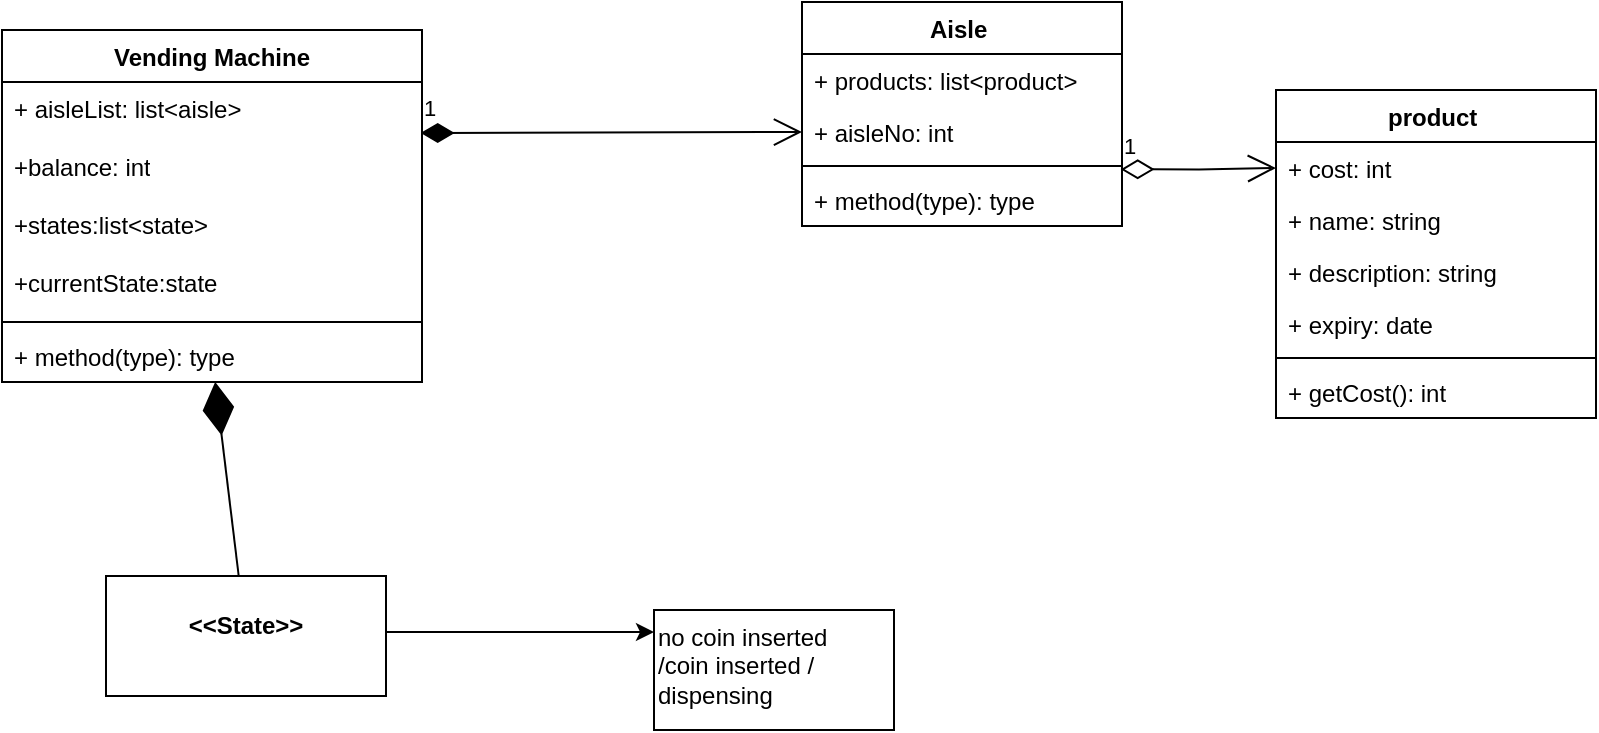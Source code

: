 <mxfile version="24.3.1" type="github" pages="2">
  <diagram name="vendingMachine" id="8xDNpWsU-cSX1kGfSmg8">
    <mxGraphModel dx="1594" dy="556" grid="0" gridSize="10" guides="1" tooltips="1" connect="1" arrows="1" fold="1" page="0" pageScale="1" pageWidth="827" pageHeight="1169" math="0" shadow="0">
      <root>
        <mxCell id="0" />
        <mxCell id="1" parent="0" />
        <mxCell id="a1ps1tEa9rysesalj8w9-2" value="Vending Machine" style="swimlane;fontStyle=1;align=center;verticalAlign=top;childLayout=stackLayout;horizontal=1;startSize=26;horizontalStack=0;resizeParent=1;resizeParentMax=0;resizeLast=0;collapsible=1;marginBottom=0;whiteSpace=wrap;html=1;" parent="1" vertex="1">
          <mxGeometry x="-31" y="180" width="210" height="176" as="geometry" />
        </mxCell>
        <mxCell id="a1ps1tEa9rysesalj8w9-3" value="+ aisleList: list&amp;lt;aisle&amp;gt;" style="text;strokeColor=none;fillColor=none;align=left;verticalAlign=top;spacingLeft=4;spacingRight=4;overflow=hidden;rotatable=0;points=[[0,0.5],[1,0.5]];portConstraint=eastwest;whiteSpace=wrap;html=1;" parent="a1ps1tEa9rysesalj8w9-2" vertex="1">
          <mxGeometry y="26" width="210" height="29" as="geometry" />
        </mxCell>
        <mxCell id="a1ps1tEa9rysesalj8w9-18" value="+balance: int" style="text;strokeColor=none;fillColor=none;align=left;verticalAlign=top;spacingLeft=4;spacingRight=4;overflow=hidden;rotatable=0;points=[[0,0.5],[1,0.5]];portConstraint=eastwest;whiteSpace=wrap;html=1;" parent="a1ps1tEa9rysesalj8w9-2" vertex="1">
          <mxGeometry y="55" width="210" height="29" as="geometry" />
        </mxCell>
        <mxCell id="a1ps1tEa9rysesalj8w9-29" value="+states:list&amp;lt;state&amp;gt;&amp;nbsp;" style="text;strokeColor=none;fillColor=none;align=left;verticalAlign=top;spacingLeft=4;spacingRight=4;overflow=hidden;rotatable=0;points=[[0,0.5],[1,0.5]];portConstraint=eastwest;whiteSpace=wrap;html=1;" parent="a1ps1tEa9rysesalj8w9-2" vertex="1">
          <mxGeometry y="84" width="210" height="29" as="geometry" />
        </mxCell>
        <mxCell id="a1ps1tEa9rysesalj8w9-30" value="+currentState:state" style="text;strokeColor=none;fillColor=none;align=left;verticalAlign=top;spacingLeft=4;spacingRight=4;overflow=hidden;rotatable=0;points=[[0,0.5],[1,0.5]];portConstraint=eastwest;whiteSpace=wrap;html=1;" parent="a1ps1tEa9rysesalj8w9-2" vertex="1">
          <mxGeometry y="113" width="210" height="29" as="geometry" />
        </mxCell>
        <mxCell id="a1ps1tEa9rysesalj8w9-4" value="" style="line;strokeWidth=1;fillColor=none;align=left;verticalAlign=middle;spacingTop=-1;spacingLeft=3;spacingRight=3;rotatable=0;labelPosition=right;points=[];portConstraint=eastwest;strokeColor=inherit;" parent="a1ps1tEa9rysesalj8w9-2" vertex="1">
          <mxGeometry y="142" width="210" height="8" as="geometry" />
        </mxCell>
        <mxCell id="a1ps1tEa9rysesalj8w9-5" value="+ method(type): type" style="text;strokeColor=none;fillColor=none;align=left;verticalAlign=top;spacingLeft=4;spacingRight=4;overflow=hidden;rotatable=0;points=[[0,0.5],[1,0.5]];portConstraint=eastwest;whiteSpace=wrap;html=1;" parent="a1ps1tEa9rysesalj8w9-2" vertex="1">
          <mxGeometry y="150" width="210" height="26" as="geometry" />
        </mxCell>
        <mxCell id="a1ps1tEa9rysesalj8w9-9" value="Aisle&amp;nbsp;" style="swimlane;fontStyle=1;align=center;verticalAlign=top;childLayout=stackLayout;horizontal=1;startSize=26;horizontalStack=0;resizeParent=1;resizeParentMax=0;resizeLast=0;collapsible=1;marginBottom=0;whiteSpace=wrap;html=1;" parent="1" vertex="1">
          <mxGeometry x="369" y="166" width="160" height="112" as="geometry" />
        </mxCell>
        <mxCell id="a1ps1tEa9rysesalj8w9-25" value="+ products: list&amp;lt;product&amp;gt;" style="text;strokeColor=none;fillColor=none;align=left;verticalAlign=top;spacingLeft=4;spacingRight=4;overflow=hidden;rotatable=0;points=[[0,0.5],[1,0.5]];portConstraint=eastwest;whiteSpace=wrap;html=1;" parent="a1ps1tEa9rysesalj8w9-9" vertex="1">
          <mxGeometry y="26" width="160" height="26" as="geometry" />
        </mxCell>
        <mxCell id="a1ps1tEa9rysesalj8w9-10" value="+ aisleNo: int" style="text;strokeColor=none;fillColor=none;align=left;verticalAlign=top;spacingLeft=4;spacingRight=4;overflow=hidden;rotatable=0;points=[[0,0.5],[1,0.5]];portConstraint=eastwest;whiteSpace=wrap;html=1;" parent="a1ps1tEa9rysesalj8w9-9" vertex="1">
          <mxGeometry y="52" width="160" height="26" as="geometry" />
        </mxCell>
        <mxCell id="a1ps1tEa9rysesalj8w9-11" value="" style="line;strokeWidth=1;fillColor=none;align=left;verticalAlign=middle;spacingTop=-1;spacingLeft=3;spacingRight=3;rotatable=0;labelPosition=right;points=[];portConstraint=eastwest;strokeColor=inherit;" parent="a1ps1tEa9rysesalj8w9-9" vertex="1">
          <mxGeometry y="78" width="160" height="8" as="geometry" />
        </mxCell>
        <mxCell id="a1ps1tEa9rysesalj8w9-12" value="+ method(type): type" style="text;strokeColor=none;fillColor=none;align=left;verticalAlign=top;spacingLeft=4;spacingRight=4;overflow=hidden;rotatable=0;points=[[0,0.5],[1,0.5]];portConstraint=eastwest;whiteSpace=wrap;html=1;" parent="a1ps1tEa9rysesalj8w9-9" vertex="1">
          <mxGeometry y="86" width="160" height="26" as="geometry" />
        </mxCell>
        <mxCell id="a1ps1tEa9rysesalj8w9-13" value="product&amp;nbsp;" style="swimlane;fontStyle=1;align=center;verticalAlign=top;childLayout=stackLayout;horizontal=1;startSize=26;horizontalStack=0;resizeParent=1;resizeParentMax=0;resizeLast=0;collapsible=1;marginBottom=0;whiteSpace=wrap;html=1;" parent="1" vertex="1">
          <mxGeometry x="606" y="210" width="160" height="164" as="geometry" />
        </mxCell>
        <mxCell id="a1ps1tEa9rysesalj8w9-14" value="+ cost: int" style="text;strokeColor=none;fillColor=none;align=left;verticalAlign=top;spacingLeft=4;spacingRight=4;overflow=hidden;rotatable=0;points=[[0,0.5],[1,0.5]];portConstraint=eastwest;whiteSpace=wrap;html=1;" parent="a1ps1tEa9rysesalj8w9-13" vertex="1">
          <mxGeometry y="26" width="160" height="26" as="geometry" />
        </mxCell>
        <mxCell id="a1ps1tEa9rysesalj8w9-22" value="+ name: string" style="text;strokeColor=none;fillColor=none;align=left;verticalAlign=top;spacingLeft=4;spacingRight=4;overflow=hidden;rotatable=0;points=[[0,0.5],[1,0.5]];portConstraint=eastwest;whiteSpace=wrap;html=1;" parent="a1ps1tEa9rysesalj8w9-13" vertex="1">
          <mxGeometry y="52" width="160" height="26" as="geometry" />
        </mxCell>
        <mxCell id="a1ps1tEa9rysesalj8w9-24" value="+ description: string" style="text;strokeColor=none;fillColor=none;align=left;verticalAlign=top;spacingLeft=4;spacingRight=4;overflow=hidden;rotatable=0;points=[[0,0.5],[1,0.5]];portConstraint=eastwest;whiteSpace=wrap;html=1;" parent="a1ps1tEa9rysesalj8w9-13" vertex="1">
          <mxGeometry y="78" width="160" height="26" as="geometry" />
        </mxCell>
        <mxCell id="a1ps1tEa9rysesalj8w9-23" value="+ expiry: date" style="text;strokeColor=none;fillColor=none;align=left;verticalAlign=top;spacingLeft=4;spacingRight=4;overflow=hidden;rotatable=0;points=[[0,0.5],[1,0.5]];portConstraint=eastwest;whiteSpace=wrap;html=1;" parent="a1ps1tEa9rysesalj8w9-13" vertex="1">
          <mxGeometry y="104" width="160" height="26" as="geometry" />
        </mxCell>
        <mxCell id="a1ps1tEa9rysesalj8w9-15" value="" style="line;strokeWidth=1;fillColor=none;align=left;verticalAlign=middle;spacingTop=-1;spacingLeft=3;spacingRight=3;rotatable=0;labelPosition=right;points=[];portConstraint=eastwest;strokeColor=inherit;" parent="a1ps1tEa9rysesalj8w9-13" vertex="1">
          <mxGeometry y="130" width="160" height="8" as="geometry" />
        </mxCell>
        <mxCell id="a1ps1tEa9rysesalj8w9-16" value="+ getCost(): int" style="text;strokeColor=none;fillColor=none;align=left;verticalAlign=top;spacingLeft=4;spacingRight=4;overflow=hidden;rotatable=0;points=[[0,0.5],[1,0.5]];portConstraint=eastwest;whiteSpace=wrap;html=1;" parent="a1ps1tEa9rysesalj8w9-13" vertex="1">
          <mxGeometry y="138" width="160" height="26" as="geometry" />
        </mxCell>
        <mxCell id="a1ps1tEa9rysesalj8w9-19" value="1" style="endArrow=open;html=1;endSize=12;startArrow=diamondThin;startSize=14;startFill=1;edgeStyle=orthogonalEdgeStyle;align=left;verticalAlign=bottom;rounded=0;entryX=0;entryY=0.5;entryDx=0;entryDy=0;exitX=0.997;exitY=0.879;exitDx=0;exitDy=0;exitPerimeter=0;" parent="1" source="a1ps1tEa9rysesalj8w9-3" target="a1ps1tEa9rysesalj8w9-10" edge="1">
          <mxGeometry x="-1" y="3" relative="1" as="geometry">
            <mxPoint x="197" y="205" as="sourcePoint" />
            <mxPoint x="353" y="184" as="targetPoint" />
            <Array as="points">
              <mxPoint x="188" y="231" />
              <mxPoint x="197" y="231" />
            </Array>
          </mxGeometry>
        </mxCell>
        <mxCell id="a1ps1tEa9rysesalj8w9-20" value="1" style="endArrow=open;html=1;endSize=12;startArrow=diamondThin;startSize=14;startFill=0;edgeStyle=orthogonalEdgeStyle;align=left;verticalAlign=bottom;rounded=0;exitX=0.996;exitY=-0.09;exitDx=0;exitDy=0;exitPerimeter=0;" parent="1" source="a1ps1tEa9rysesalj8w9-12" target="a1ps1tEa9rysesalj8w9-14" edge="1">
          <mxGeometry x="-1" y="3" relative="1" as="geometry">
            <mxPoint x="522" y="222" as="sourcePoint" />
            <mxPoint x="682" y="222" as="targetPoint" />
          </mxGeometry>
        </mxCell>
        <mxCell id="a1ps1tEa9rysesalj8w9-28" value="" style="edgeStyle=orthogonalEdgeStyle;rounded=0;orthogonalLoop=1;jettySize=auto;html=1;exitX=1;exitY=0.5;exitDx=0;exitDy=0;" parent="1" source="a1ps1tEa9rysesalj8w9-26" target="a1ps1tEa9rysesalj8w9-27" edge="1">
          <mxGeometry relative="1" as="geometry">
            <mxPoint x="165" y="429" as="sourcePoint" />
            <Array as="points">
              <mxPoint x="161" y="481" />
            </Array>
          </mxGeometry>
        </mxCell>
        <mxCell id="a1ps1tEa9rysesalj8w9-26" value="&lt;p style=&quot;margin:0px;margin-top:4px;text-align:center;&quot;&gt;&lt;br&gt;&lt;b&gt;&amp;lt;&amp;lt;State&amp;gt;&amp;gt;&lt;/b&gt;&lt;/p&gt;" style="verticalAlign=top;align=left;overflow=fill;html=1;whiteSpace=wrap;" parent="1" vertex="1">
          <mxGeometry x="21" y="453" width="140" height="60" as="geometry" />
        </mxCell>
        <mxCell id="a1ps1tEa9rysesalj8w9-27" value="no coin inserted&amp;nbsp;&lt;div&gt;/&lt;span style=&quot;background-color: initial;&quot;&gt;coin inserted /&lt;/span&gt;&lt;/div&gt;&lt;div&gt;dispensing&lt;/div&gt;" style="whiteSpace=wrap;html=1;align=left;verticalAlign=top;" parent="1" vertex="1">
          <mxGeometry x="295" y="470" width="120" height="60" as="geometry" />
        </mxCell>
        <mxCell id="a1ps1tEa9rysesalj8w9-31" value="" style="endArrow=diamondThin;endFill=1;endSize=24;html=1;rounded=0;" parent="1" source="a1ps1tEa9rysesalj8w9-26" target="a1ps1tEa9rysesalj8w9-5" edge="1">
          <mxGeometry width="160" relative="1" as="geometry">
            <mxPoint x="38" y="373" as="sourcePoint" />
            <mxPoint x="198" y="373" as="targetPoint" />
          </mxGeometry>
        </mxCell>
      </root>
    </mxGraphModel>
  </diagram>
  <diagram id="acL7eF63dSy5kiu4qx65" name="UberLLD">
    <mxGraphModel dx="3811" dy="1589" grid="0" gridSize="10" guides="1" tooltips="1" connect="1" arrows="1" fold="1" page="0" pageScale="1" pageWidth="827" pageHeight="1169" math="0" shadow="0">
      <root>
        <mxCell id="0" />
        <mxCell id="1" parent="0" />
        <mxCell id="MchLYoow6wteOBybKb-Q-2" value="Rider" style="swimlane;fontStyle=0;childLayout=stackLayout;horizontal=1;startSize=26;fillColor=none;horizontalStack=0;resizeParent=1;resizeParentMax=0;resizeLast=0;collapsible=1;marginBottom=0;whiteSpace=wrap;html=1;" vertex="1" parent="1">
          <mxGeometry x="-32" y="770" width="140" height="104" as="geometry" />
        </mxCell>
        <mxCell id="MchLYoow6wteOBybKb-Q-3" value="+ string: name" style="text;strokeColor=none;fillColor=none;align=left;verticalAlign=top;spacingLeft=4;spacingRight=4;overflow=hidden;rotatable=0;points=[[0,0.5],[1,0.5]];portConstraint=eastwest;whiteSpace=wrap;html=1;" vertex="1" parent="MchLYoow6wteOBybKb-Q-2">
          <mxGeometry y="26" width="140" height="26" as="geometry" />
        </mxCell>
        <mxCell id="MchLYoow6wteOBybKb-Q-4" value="+ Rating: rating" style="text;strokeColor=none;fillColor=none;align=left;verticalAlign=top;spacingLeft=4;spacingRight=4;overflow=hidden;rotatable=0;points=[[0,0.5],[1,0.5]];portConstraint=eastwest;whiteSpace=wrap;html=1;" vertex="1" parent="MchLYoow6wteOBybKb-Q-2">
          <mxGeometry y="52" width="140" height="26" as="geometry" />
        </mxCell>
        <mxCell id="MchLYoow6wteOBybKb-Q-5" value="+ field: type" style="text;strokeColor=none;fillColor=none;align=left;verticalAlign=top;spacingLeft=4;spacingRight=4;overflow=hidden;rotatable=0;points=[[0,0.5],[1,0.5]];portConstraint=eastwest;whiteSpace=wrap;html=1;" vertex="1" parent="MchLYoow6wteOBybKb-Q-2">
          <mxGeometry y="78" width="140" height="26" as="geometry" />
        </mxCell>
        <mxCell id="MchLYoow6wteOBybKb-Q-6" value="Driver" style="swimlane;fontStyle=0;childLayout=stackLayout;horizontal=1;startSize=22;fillColor=none;horizontalStack=0;resizeParent=1;resizeParentMax=0;resizeLast=0;collapsible=1;marginBottom=0;whiteSpace=wrap;html=1;" vertex="1" parent="1">
          <mxGeometry x="-244" y="760" width="140" height="100" as="geometry" />
        </mxCell>
        <mxCell id="MchLYoow6wteOBybKb-Q-7" value="+ String: Name" style="text;strokeColor=none;fillColor=none;align=left;verticalAlign=top;spacingLeft=4;spacingRight=4;overflow=hidden;rotatable=0;points=[[0,0.5],[1,0.5]];portConstraint=eastwest;whiteSpace=wrap;html=1;" vertex="1" parent="MchLYoow6wteOBybKb-Q-6">
          <mxGeometry y="22" width="140" height="26" as="geometry" />
        </mxCell>
        <mxCell id="MchLYoow6wteOBybKb-Q-8" value="+ Rating: rating" style="text;strokeColor=none;fillColor=none;align=left;verticalAlign=top;spacingLeft=4;spacingRight=4;overflow=hidden;rotatable=0;points=[[0,0.5],[1,0.5]];portConstraint=eastwest;whiteSpace=wrap;html=1;" vertex="1" parent="MchLYoow6wteOBybKb-Q-6">
          <mxGeometry y="48" width="140" height="26" as="geometry" />
        </mxCell>
        <mxCell id="MchLYoow6wteOBybKb-Q-9" value="+ bool: isAvail" style="text;strokeColor=none;fillColor=none;align=left;verticalAlign=top;spacingLeft=4;spacingRight=4;overflow=hidden;rotatable=0;points=[[0,0.5],[1,0.5]];portConstraint=eastwest;whiteSpace=wrap;html=1;" vertex="1" parent="MchLYoow6wteOBybKb-Q-6">
          <mxGeometry y="74" width="140" height="26" as="geometry" />
        </mxCell>
        <mxCell id="MchLYoow6wteOBybKb-Q-10" value="Rider Manager" style="swimlane;fontStyle=1;align=center;verticalAlign=top;childLayout=stackLayout;horizontal=1;startSize=26;horizontalStack=0;resizeParent=1;resizeParentMax=0;resizeLast=0;collapsible=1;marginBottom=0;whiteSpace=wrap;html=1;" vertex="1" parent="1">
          <mxGeometry x="-50" y="605" width="168" height="109" as="geometry" />
        </mxCell>
        <mxCell id="MchLYoow6wteOBybKb-Q-11" value="+ map&amp;lt;id,rider*&amp;gt;: rider_list" style="text;strokeColor=none;fillColor=none;align=left;verticalAlign=top;spacingLeft=4;spacingRight=4;overflow=hidden;rotatable=0;points=[[0,0.5],[1,0.5]];portConstraint=eastwest;whiteSpace=wrap;html=1;" vertex="1" parent="MchLYoow6wteOBybKb-Q-10">
          <mxGeometry y="26" width="168" height="26" as="geometry" />
        </mxCell>
        <mxCell id="MchLYoow6wteOBybKb-Q-12" value="" style="line;strokeWidth=1;fillColor=none;align=left;verticalAlign=middle;spacingTop=-1;spacingLeft=3;spacingRight=3;rotatable=0;labelPosition=right;points=[];portConstraint=eastwest;strokeColor=inherit;" vertex="1" parent="MchLYoow6wteOBybKb-Q-10">
          <mxGeometry y="52" width="168" height="8" as="geometry" />
        </mxCell>
        <mxCell id="MchLYoow6wteOBybKb-Q-13" value="- RiderManager():&lt;div&gt;+GetInstance():RiderManager*&lt;/div&gt;" style="text;strokeColor=none;fillColor=none;align=left;verticalAlign=top;spacingLeft=4;spacingRight=4;overflow=hidden;rotatable=0;points=[[0,0.5],[1,0.5]];portConstraint=eastwest;whiteSpace=wrap;html=1;" vertex="1" parent="MchLYoow6wteOBybKb-Q-10">
          <mxGeometry y="60" width="168" height="49" as="geometry" />
        </mxCell>
        <mxCell id="MchLYoow6wteOBybKb-Q-21" value="&amp;lt;&amp;lt;DriverMatchingStrategy&amp;gt;&amp;gt;" style="swimlane;fontStyle=1;align=center;verticalAlign=top;childLayout=stackLayout;horizontal=1;startSize=26;horizontalStack=0;resizeParent=1;resizeParentMax=0;resizeLast=0;collapsible=1;marginBottom=0;whiteSpace=wrap;html=1;" vertex="1" parent="1">
          <mxGeometry x="441" y="419.5" width="246" height="118" as="geometry" />
        </mxCell>
        <mxCell id="MchLYoow6wteOBybKb-Q-22" value="+ field: type" style="text;strokeColor=none;fillColor=none;align=left;verticalAlign=top;spacingLeft=4;spacingRight=4;overflow=hidden;rotatable=0;points=[[0,0.5],[1,0.5]];portConstraint=eastwest;whiteSpace=wrap;html=1;" vertex="1" parent="MchLYoow6wteOBybKb-Q-21">
          <mxGeometry y="26" width="246" height="26" as="geometry" />
        </mxCell>
        <mxCell id="MchLYoow6wteOBybKb-Q-23" value="" style="line;strokeWidth=1;fillColor=none;align=left;verticalAlign=middle;spacingTop=-1;spacingLeft=3;spacingRight=3;rotatable=0;labelPosition=right;points=[];portConstraint=eastwest;strokeColor=inherit;" vertex="1" parent="MchLYoow6wteOBybKb-Q-21">
          <mxGeometry y="52" width="246" height="8" as="geometry" />
        </mxCell>
        <mxCell id="MchLYoow6wteOBybKb-Q-24" value="+ getMatchingDriver(startPos,endPos,Rider*): Driver_id" style="text;strokeColor=none;fillColor=none;align=left;verticalAlign=top;spacingLeft=4;spacingRight=4;overflow=hidden;rotatable=0;points=[[0,0.5],[1,0.5]];portConstraint=eastwest;whiteSpace=wrap;html=1;" vertex="1" parent="MchLYoow6wteOBybKb-Q-21">
          <mxGeometry y="60" width="246" height="58" as="geometry" />
        </mxCell>
        <mxCell id="MchLYoow6wteOBybKb-Q-25" value="" style="endArrow=block;dashed=1;endFill=0;endSize=12;html=1;rounded=0;" edge="1" parent="1" source="MchLYoow6wteOBybKb-Q-26">
          <mxGeometry width="160" relative="1" as="geometry">
            <mxPoint x="597" y="502" as="sourcePoint" />
            <mxPoint x="481" y="613" as="targetPoint" />
          </mxGeometry>
        </mxCell>
        <mxCell id="MchLYoow6wteOBybKb-Q-30" value="" style="endArrow=block;dashed=1;endFill=0;endSize=12;html=1;rounded=0;exitX=0.341;exitY=1.052;exitDx=0;exitDy=0;exitPerimeter=0;" edge="1" parent="1" source="MchLYoow6wteOBybKb-Q-24" target="MchLYoow6wteOBybKb-Q-26">
          <mxGeometry width="160" relative="1" as="geometry">
            <mxPoint x="597" y="502" as="sourcePoint" />
            <mxPoint x="481" y="613" as="targetPoint" />
          </mxGeometry>
        </mxCell>
        <mxCell id="MchLYoow6wteOBybKb-Q-26" value="NearestDriverMatchingStrategy" style="swimlane;fontStyle=1;align=center;verticalAlign=top;childLayout=stackLayout;horizontal=1;startSize=26;horizontalStack=0;resizeParent=1;resizeParentMax=0;resizeLast=0;collapsible=1;marginBottom=0;whiteSpace=wrap;html=1;" vertex="1" parent="1">
          <mxGeometry x="286" y="591" width="246" height="118" as="geometry" />
        </mxCell>
        <mxCell id="MchLYoow6wteOBybKb-Q-27" value="+ field: type" style="text;strokeColor=none;fillColor=none;align=left;verticalAlign=top;spacingLeft=4;spacingRight=4;overflow=hidden;rotatable=0;points=[[0,0.5],[1,0.5]];portConstraint=eastwest;whiteSpace=wrap;html=1;" vertex="1" parent="MchLYoow6wteOBybKb-Q-26">
          <mxGeometry y="26" width="246" height="26" as="geometry" />
        </mxCell>
        <mxCell id="MchLYoow6wteOBybKb-Q-28" value="" style="line;strokeWidth=1;fillColor=none;align=left;verticalAlign=middle;spacingTop=-1;spacingLeft=3;spacingRight=3;rotatable=0;labelPosition=right;points=[];portConstraint=eastwest;strokeColor=inherit;" vertex="1" parent="MchLYoow6wteOBybKb-Q-26">
          <mxGeometry y="52" width="246" height="8" as="geometry" />
        </mxCell>
        <mxCell id="MchLYoow6wteOBybKb-Q-29" value="+ getMatchingDriver(startPos,endPos,Rider*): Driver_id" style="text;strokeColor=none;fillColor=none;align=left;verticalAlign=top;spacingLeft=4;spacingRight=4;overflow=hidden;rotatable=0;points=[[0,0.5],[1,0.5]];portConstraint=eastwest;whiteSpace=wrap;html=1;" vertex="1" parent="MchLYoow6wteOBybKb-Q-26">
          <mxGeometry y="60" width="246" height="58" as="geometry" />
        </mxCell>
        <mxCell id="MchLYoow6wteOBybKb-Q-31" value="" style="endArrow=block;dashed=1;endFill=0;endSize=12;html=1;rounded=0;" edge="1" parent="1" source="MchLYoow6wteOBybKb-Q-33">
          <mxGeometry width="160" relative="1" as="geometry">
            <mxPoint x="915" y="491" as="sourcePoint" />
            <mxPoint x="799" y="602" as="targetPoint" />
          </mxGeometry>
        </mxCell>
        <mxCell id="MchLYoow6wteOBybKb-Q-32" value="" style="endArrow=block;dashed=1;endFill=0;endSize=12;html=1;rounded=0;" edge="1" parent="1" target="MchLYoow6wteOBybKb-Q-33" source="MchLYoow6wteOBybKb-Q-24">
          <mxGeometry width="160" relative="1" as="geometry">
            <mxPoint x="925" y="499" as="sourcePoint" />
            <mxPoint x="799" y="602" as="targetPoint" />
          </mxGeometry>
        </mxCell>
        <mxCell id="MchLYoow6wteOBybKb-Q-33" value="BestDriverMatchingStrategy" style="swimlane;fontStyle=1;align=center;verticalAlign=top;childLayout=stackLayout;horizontal=1;startSize=26;horizontalStack=0;resizeParent=1;resizeParentMax=0;resizeLast=0;collapsible=1;marginBottom=0;whiteSpace=wrap;html=1;" vertex="1" parent="1">
          <mxGeometry x="604" y="580" width="246" height="118" as="geometry" />
        </mxCell>
        <mxCell id="MchLYoow6wteOBybKb-Q-34" value="+ field: type" style="text;strokeColor=none;fillColor=none;align=left;verticalAlign=top;spacingLeft=4;spacingRight=4;overflow=hidden;rotatable=0;points=[[0,0.5],[1,0.5]];portConstraint=eastwest;whiteSpace=wrap;html=1;" vertex="1" parent="MchLYoow6wteOBybKb-Q-33">
          <mxGeometry y="26" width="246" height="26" as="geometry" />
        </mxCell>
        <mxCell id="MchLYoow6wteOBybKb-Q-35" value="" style="line;strokeWidth=1;fillColor=none;align=left;verticalAlign=middle;spacingTop=-1;spacingLeft=3;spacingRight=3;rotatable=0;labelPosition=right;points=[];portConstraint=eastwest;strokeColor=inherit;" vertex="1" parent="MchLYoow6wteOBybKb-Q-33">
          <mxGeometry y="52" width="246" height="8" as="geometry" />
        </mxCell>
        <mxCell id="MchLYoow6wteOBybKb-Q-36" value="+ getMatchingDriver(startPos,endPos,Rider*): Driver_id" style="text;strokeColor=none;fillColor=none;align=left;verticalAlign=top;spacingLeft=4;spacingRight=4;overflow=hidden;rotatable=0;points=[[0,0.5],[1,0.5]];portConstraint=eastwest;whiteSpace=wrap;html=1;" vertex="1" parent="MchLYoow6wteOBybKb-Q-33">
          <mxGeometry y="60" width="246" height="58" as="geometry" />
        </mxCell>
        <mxCell id="MchLYoow6wteOBybKb-Q-37" value="&amp;lt;&amp;lt;PricingStrategy&amp;gt;&amp;gt;" style="swimlane;fontStyle=1;align=center;verticalAlign=top;childLayout=stackLayout;horizontal=1;startSize=26;horizontalStack=0;resizeParent=1;resizeParentMax=0;resizeLast=0;collapsible=1;marginBottom=0;whiteSpace=wrap;html=1;" vertex="1" parent="1">
          <mxGeometry x="1064" y="343" width="246" height="118" as="geometry" />
        </mxCell>
        <mxCell id="MchLYoow6wteOBybKb-Q-38" value="+ field: type" style="text;strokeColor=none;fillColor=none;align=left;verticalAlign=top;spacingLeft=4;spacingRight=4;overflow=hidden;rotatable=0;points=[[0,0.5],[1,0.5]];portConstraint=eastwest;whiteSpace=wrap;html=1;" vertex="1" parent="MchLYoow6wteOBybKb-Q-37">
          <mxGeometry y="26" width="246" height="26" as="geometry" />
        </mxCell>
        <mxCell id="MchLYoow6wteOBybKb-Q-39" value="" style="line;strokeWidth=1;fillColor=none;align=left;verticalAlign=middle;spacingTop=-1;spacingLeft=3;spacingRight=3;rotatable=0;labelPosition=right;points=[];portConstraint=eastwest;strokeColor=inherit;" vertex="1" parent="MchLYoow6wteOBybKb-Q-37">
          <mxGeometry y="52" width="246" height="8" as="geometry" />
        </mxCell>
        <mxCell id="MchLYoow6wteOBybKb-Q-40" value="+ getPrice(TripMetdata): float" style="text;strokeColor=none;fillColor=none;align=left;verticalAlign=top;spacingLeft=4;spacingRight=4;overflow=hidden;rotatable=0;points=[[0,0.5],[1,0.5]];portConstraint=eastwest;whiteSpace=wrap;html=1;" vertex="1" parent="MchLYoow6wteOBybKb-Q-37">
          <mxGeometry y="60" width="246" height="58" as="geometry" />
        </mxCell>
        <mxCell id="MchLYoow6wteOBybKb-Q-42" value="" style="endArrow=block;dashed=1;endFill=0;endSize=12;html=1;rounded=0;exitX=0.341;exitY=1.052;exitDx=0;exitDy=0;exitPerimeter=0;" edge="1" parent="1" source="MchLYoow6wteOBybKb-Q-40" target="MchLYoow6wteOBybKb-Q-43">
          <mxGeometry width="160" relative="1" as="geometry">
            <mxPoint x="1220" y="393" as="sourcePoint" />
            <mxPoint x="1104" y="504" as="targetPoint" />
          </mxGeometry>
        </mxCell>
        <mxCell id="MchLYoow6wteOBybKb-Q-43" value="StandardPricingStrategy" style="swimlane;fontStyle=1;align=center;verticalAlign=top;childLayout=stackLayout;horizontal=1;startSize=26;horizontalStack=0;resizeParent=1;resizeParentMax=0;resizeLast=0;collapsible=1;marginBottom=0;whiteSpace=wrap;html=1;" vertex="1" parent="1">
          <mxGeometry x="927" y="528" width="246" height="118" as="geometry" />
        </mxCell>
        <mxCell id="MchLYoow6wteOBybKb-Q-44" value="+ field: type" style="text;strokeColor=none;fillColor=none;align=left;verticalAlign=top;spacingLeft=4;spacingRight=4;overflow=hidden;rotatable=0;points=[[0,0.5],[1,0.5]];portConstraint=eastwest;whiteSpace=wrap;html=1;" vertex="1" parent="MchLYoow6wteOBybKb-Q-43">
          <mxGeometry y="26" width="246" height="26" as="geometry" />
        </mxCell>
        <mxCell id="MchLYoow6wteOBybKb-Q-45" value="" style="line;strokeWidth=1;fillColor=none;align=left;verticalAlign=middle;spacingTop=-1;spacingLeft=3;spacingRight=3;rotatable=0;labelPosition=right;points=[];portConstraint=eastwest;strokeColor=inherit;" vertex="1" parent="MchLYoow6wteOBybKb-Q-43">
          <mxGeometry y="52" width="246" height="8" as="geometry" />
        </mxCell>
        <mxCell id="MchLYoow6wteOBybKb-Q-46" value="+ getPrice(startPos,endPos,TripMetdata): float" style="text;strokeColor=none;fillColor=none;align=left;verticalAlign=top;spacingLeft=4;spacingRight=4;overflow=hidden;rotatable=0;points=[[0,0.5],[1,0.5]];portConstraint=eastwest;whiteSpace=wrap;html=1;" vertex="1" parent="MchLYoow6wteOBybKb-Q-43">
          <mxGeometry y="60" width="246" height="58" as="geometry" />
        </mxCell>
        <mxCell id="MchLYoow6wteOBybKb-Q-48" value="" style="endArrow=block;dashed=1;endFill=0;endSize=12;html=1;rounded=0;" edge="1" parent="1" source="MchLYoow6wteOBybKb-Q-40" target="MchLYoow6wteOBybKb-Q-49">
          <mxGeometry width="160" relative="1" as="geometry">
            <mxPoint x="1548" y="390" as="sourcePoint" />
            <mxPoint x="1422" y="493" as="targetPoint" />
          </mxGeometry>
        </mxCell>
        <mxCell id="MchLYoow6wteOBybKb-Q-49" value="AdaptivePricingStrategy" style="swimlane;fontStyle=1;align=center;verticalAlign=top;childLayout=stackLayout;horizontal=1;startSize=26;horizontalStack=0;resizeParent=1;resizeParentMax=0;resizeLast=0;collapsible=1;marginBottom=0;whiteSpace=wrap;html=1;" vertex="1" parent="1">
          <mxGeometry x="1229" y="523.5" width="246" height="118" as="geometry" />
        </mxCell>
        <mxCell id="MchLYoow6wteOBybKb-Q-50" value="+ field: type" style="text;strokeColor=none;fillColor=none;align=left;verticalAlign=top;spacingLeft=4;spacingRight=4;overflow=hidden;rotatable=0;points=[[0,0.5],[1,0.5]];portConstraint=eastwest;whiteSpace=wrap;html=1;" vertex="1" parent="MchLYoow6wteOBybKb-Q-49">
          <mxGeometry y="26" width="246" height="26" as="geometry" />
        </mxCell>
        <mxCell id="MchLYoow6wteOBybKb-Q-51" value="" style="line;strokeWidth=1;fillColor=none;align=left;verticalAlign=middle;spacingTop=-1;spacingLeft=3;spacingRight=3;rotatable=0;labelPosition=right;points=[];portConstraint=eastwest;strokeColor=inherit;" vertex="1" parent="MchLYoow6wteOBybKb-Q-49">
          <mxGeometry y="52" width="246" height="8" as="geometry" />
        </mxCell>
        <mxCell id="MchLYoow6wteOBybKb-Q-52" value="+ getPrice(startPos,endPos,TripMetdata): float" style="text;strokeColor=none;fillColor=none;align=left;verticalAlign=top;spacingLeft=4;spacingRight=4;overflow=hidden;rotatable=0;points=[[0,0.5],[1,0.5]];portConstraint=eastwest;whiteSpace=wrap;html=1;" vertex="1" parent="MchLYoow6wteOBybKb-Q-49">
          <mxGeometry y="60" width="246" height="58" as="geometry" />
        </mxCell>
        <mxCell id="MchLYoow6wteOBybKb-Q-53" value="Trip" style="swimlane;fontStyle=1;align=center;verticalAlign=top;childLayout=stackLayout;horizontal=1;startSize=26;horizontalStack=0;resizeParent=1;resizeParentMax=0;resizeLast=0;collapsible=1;marginBottom=0;whiteSpace=wrap;html=1;" vertex="1" parent="1">
          <mxGeometry x="-241" y="62.5" width="160" height="162" as="geometry" />
        </mxCell>
        <mxCell id="MchLYoow6wteOBybKb-Q-54" value="- id: int&lt;div&gt;&lt;div&gt;- startPos: pair&lt;span style=&quot;background-color: initial;&quot;&gt;&amp;nbsp;&lt;/span&gt;&lt;/div&gt;&lt;div&gt;&lt;span style=&quot;background-color: initial;&quot;&gt;- endPos:pair&lt;/span&gt;&lt;/div&gt;&lt;div&gt;&lt;span style=&quot;background-color: initial;&quot;&gt;- rider: rider*&lt;/span&gt;&lt;/div&gt;&lt;div&gt;&lt;span style=&quot;background-color: initial;&quot;&gt;- driver:driver*&lt;/span&gt;&lt;/div&gt;&lt;div&gt;&lt;span style=&quot;background-color: initial;&quot;&gt;- tripStatus:Status&lt;/span&gt;&lt;/div&gt;&lt;/div&gt;" style="text;strokeColor=none;fillColor=none;align=left;verticalAlign=top;spacingLeft=4;spacingRight=4;overflow=hidden;rotatable=0;points=[[0,0.5],[1,0.5]];portConstraint=eastwest;whiteSpace=wrap;html=1;" vertex="1" parent="MchLYoow6wteOBybKb-Q-53">
          <mxGeometry y="26" width="160" height="102" as="geometry" />
        </mxCell>
        <mxCell id="MchLYoow6wteOBybKb-Q-55" value="" style="line;strokeWidth=1;fillColor=none;align=left;verticalAlign=middle;spacingTop=-1;spacingLeft=3;spacingRight=3;rotatable=0;labelPosition=right;points=[];portConstraint=eastwest;strokeColor=inherit;" vertex="1" parent="MchLYoow6wteOBybKb-Q-53">
          <mxGeometry y="128" width="160" height="8" as="geometry" />
        </mxCell>
        <mxCell id="MchLYoow6wteOBybKb-Q-56" value="+ method(type): type" style="text;strokeColor=none;fillColor=none;align=left;verticalAlign=top;spacingLeft=4;spacingRight=4;overflow=hidden;rotatable=0;points=[[0,0.5],[1,0.5]];portConstraint=eastwest;whiteSpace=wrap;html=1;" vertex="1" parent="MchLYoow6wteOBybKb-Q-53">
          <mxGeometry y="136" width="160" height="26" as="geometry" />
        </mxCell>
        <mxCell id="MchLYoow6wteOBybKb-Q-58" value="TripMetadata" style="swimlane;fontStyle=1;align=center;verticalAlign=top;childLayout=stackLayout;horizontal=1;startSize=26;horizontalStack=0;resizeParent=1;resizeParentMax=0;resizeLast=0;collapsible=1;marginBottom=0;whiteSpace=wrap;html=1;" vertex="1" parent="1">
          <mxGeometry x="-42" y="70" width="160" height="125" as="geometry" />
        </mxCell>
        <mxCell id="MchLYoow6wteOBybKb-Q-59" value="&lt;div&gt;- startPos: pair&lt;span style=&quot;background-color: initial;&quot;&gt;&amp;nbsp;&lt;/span&gt;&lt;/div&gt;&lt;div&gt;&lt;span style=&quot;background-color: initial;&quot;&gt;- endPos:pair&lt;/span&gt;&lt;/div&gt;&lt;div&gt;&lt;span style=&quot;background-color: initial;&quot;&gt;-driverRating:rating&lt;/span&gt;&lt;/div&gt;&lt;div&gt;&lt;span style=&quot;background-color: initial;&quot;&gt;-riderRating:rating&lt;/span&gt;&lt;/div&gt;&lt;div&gt;&lt;br&gt;&lt;/div&gt;" style="text;strokeColor=none;fillColor=none;align=left;verticalAlign=top;spacingLeft=4;spacingRight=4;overflow=hidden;rotatable=0;points=[[0,0.5],[1,0.5]];portConstraint=eastwest;whiteSpace=wrap;html=1;" vertex="1" parent="MchLYoow6wteOBybKb-Q-58">
          <mxGeometry y="26" width="160" height="65" as="geometry" />
        </mxCell>
        <mxCell id="MchLYoow6wteOBybKb-Q-60" value="" style="line;strokeWidth=1;fillColor=none;align=left;verticalAlign=middle;spacingTop=-1;spacingLeft=3;spacingRight=3;rotatable=0;labelPosition=right;points=[];portConstraint=eastwest;strokeColor=inherit;" vertex="1" parent="MchLYoow6wteOBybKb-Q-58">
          <mxGeometry y="91" width="160" height="8" as="geometry" />
        </mxCell>
        <mxCell id="MchLYoow6wteOBybKb-Q-61" value="+ method(type): type" style="text;strokeColor=none;fillColor=none;align=left;verticalAlign=top;spacingLeft=4;spacingRight=4;overflow=hidden;rotatable=0;points=[[0,0.5],[1,0.5]];portConstraint=eastwest;whiteSpace=wrap;html=1;" vertex="1" parent="MchLYoow6wteOBybKb-Q-58">
          <mxGeometry y="99" width="160" height="26" as="geometry" />
        </mxCell>
        <mxCell id="MchLYoow6wteOBybKb-Q-14" value="Driver Manager" style="swimlane;fontStyle=1;align=center;verticalAlign=top;childLayout=stackLayout;horizontal=1;startSize=26;horizontalStack=0;resizeParent=1;resizeParentMax=0;resizeLast=0;collapsible=1;marginBottom=0;whiteSpace=wrap;html=1;" vertex="1" parent="1">
          <mxGeometry x="-241" y="605" width="140" height="109" as="geometry" />
        </mxCell>
        <mxCell id="MchLYoow6wteOBybKb-Q-15" value="+ map&amp;lt;id,rider*&amp;gt;: driver_list" style="text;strokeColor=none;fillColor=none;align=left;verticalAlign=top;spacingLeft=4;spacingRight=4;overflow=hidden;rotatable=0;points=[[0,0.5],[1,0.5]];portConstraint=eastwest;whiteSpace=wrap;html=1;" vertex="1" parent="MchLYoow6wteOBybKb-Q-14">
          <mxGeometry y="26" width="140" height="26" as="geometry" />
        </mxCell>
        <mxCell id="MchLYoow6wteOBybKb-Q-16" value="" style="line;strokeWidth=1;fillColor=none;align=left;verticalAlign=middle;spacingTop=-1;spacingLeft=3;spacingRight=3;rotatable=0;labelPosition=right;points=[];portConstraint=eastwest;strokeColor=inherit;" vertex="1" parent="MchLYoow6wteOBybKb-Q-14">
          <mxGeometry y="52" width="140" height="8" as="geometry" />
        </mxCell>
        <mxCell id="MchLYoow6wteOBybKb-Q-17" value="- DriverManager():&lt;div&gt;+GetInstance():DriverManager*&lt;/div&gt;" style="text;strokeColor=none;fillColor=none;align=left;verticalAlign=top;spacingLeft=4;spacingRight=4;overflow=hidden;rotatable=0;points=[[0,0.5],[1,0.5]];portConstraint=eastwest;whiteSpace=wrap;html=1;" vertex="1" parent="MchLYoow6wteOBybKb-Q-14">
          <mxGeometry y="60" width="140" height="49" as="geometry" />
        </mxCell>
        <mxCell id="MchLYoow6wteOBybKb-Q-76" style="edgeStyle=orthogonalEdgeStyle;rounded=0;orthogonalLoop=1;jettySize=auto;html=1;" edge="1" parent="1" source="MchLYoow6wteOBybKb-Q-63" target="MchLYoow6wteOBybKb-Q-21">
          <mxGeometry relative="1" as="geometry" />
        </mxCell>
        <mxCell id="MchLYoow6wteOBybKb-Q-63" value="StrategyManager" style="swimlane;fontStyle=1;align=center;verticalAlign=top;childLayout=stackLayout;horizontal=1;startSize=26;horizontalStack=0;resizeParent=1;resizeParentMax=0;resizeLast=0;collapsible=1;marginBottom=0;whiteSpace=wrap;html=1;" vertex="1" parent="1">
          <mxGeometry x="815" y="161" width="222" height="183" as="geometry" />
        </mxCell>
        <mxCell id="MchLYoow6wteOBybKb-Q-64" value="-instance: StrategyManager*&lt;div&gt;-mutex&lt;/div&gt;" style="text;strokeColor=none;fillColor=none;align=left;verticalAlign=top;spacingLeft=4;spacingRight=4;overflow=hidden;rotatable=0;points=[[0,0.5],[1,0.5]];portConstraint=eastwest;whiteSpace=wrap;html=1;" vertex="1" parent="MchLYoow6wteOBybKb-Q-63">
          <mxGeometry y="26" width="222" height="41" as="geometry" />
        </mxCell>
        <mxCell id="MchLYoow6wteOBybKb-Q-65" value="" style="line;strokeWidth=1;fillColor=none;align=left;verticalAlign=middle;spacingTop=-1;spacingLeft=3;spacingRight=3;rotatable=0;labelPosition=right;points=[];portConstraint=eastwest;strokeColor=inherit;" vertex="1" parent="MchLYoow6wteOBybKb-Q-63">
          <mxGeometry y="67" width="222" height="8" as="geometry" />
        </mxCell>
        <mxCell id="MchLYoow6wteOBybKb-Q-66" value="+ getDriverMatchingStrategy(TripMetaData*): DriverMatchingStrategy*&lt;div&gt;+ getRiderMatchingStrategy(TripMetaData*): RiderMatchingStrategy*&lt;br&gt;&lt;div&gt;&lt;br&gt;&lt;/div&gt;&lt;/div&gt;" style="text;strokeColor=none;fillColor=none;align=left;verticalAlign=top;spacingLeft=4;spacingRight=4;overflow=hidden;rotatable=0;points=[[0,0.5],[1,0.5]];portConstraint=eastwest;whiteSpace=wrap;html=1;" vertex="1" parent="MchLYoow6wteOBybKb-Q-63">
          <mxGeometry y="75" width="222" height="108" as="geometry" />
        </mxCell>
        <mxCell id="MchLYoow6wteOBybKb-Q-67" value="TripManager" style="swimlane;fontStyle=1;align=center;verticalAlign=top;childLayout=stackLayout;horizontal=1;startSize=26;horizontalStack=0;resizeParent=1;resizeParentMax=0;resizeLast=0;collapsible=1;marginBottom=0;whiteSpace=wrap;html=1;" vertex="1" parent="1">
          <mxGeometry x="-104" y="284" width="265" height="174" as="geometry" />
        </mxCell>
        <mxCell id="MchLYoow6wteOBybKb-Q-68" value="- &lt;u&gt;instance:TripManager*&amp;nbsp;&lt;/u&gt;&lt;div&gt;- tripMap:map&amp;lt;id,Trip*&amp;gt;&lt;/div&gt;&lt;div&gt;-metadataMap:map&amp;lt;id,TripMetadata*&amp;gt;&lt;/div&gt;&lt;div&gt;-m_StmgrObj:StrategyManager&lt;/div&gt;&lt;div&gt;-ridermanager:riderManager*&lt;/div&gt;&lt;div&gt;-driverManager:DriverManager*&lt;/div&gt;&lt;div&gt;&lt;u&gt;-mutex&lt;/u&gt;&lt;/div&gt;&lt;div&gt;&lt;u&gt;&lt;br&gt;&lt;/u&gt;&lt;/div&gt;" style="text;strokeColor=none;fillColor=none;align=left;verticalAlign=top;spacingLeft=4;spacingRight=4;overflow=hidden;rotatable=0;points=[[0,0.5],[1,0.5]];portConstraint=eastwest;whiteSpace=wrap;html=1;" vertex="1" parent="MchLYoow6wteOBybKb-Q-67">
          <mxGeometry y="26" width="265" height="114" as="geometry" />
        </mxCell>
        <mxCell id="MchLYoow6wteOBybKb-Q-69" value="" style="line;strokeWidth=1;fillColor=none;align=left;verticalAlign=middle;spacingTop=-1;spacingLeft=3;spacingRight=3;rotatable=0;labelPosition=right;points=[];portConstraint=eastwest;strokeColor=inherit;" vertex="1" parent="MchLYoow6wteOBybKb-Q-67">
          <mxGeometry y="140" width="265" height="8" as="geometry" />
        </mxCell>
        <mxCell id="MchLYoow6wteOBybKb-Q-70" value="+ method(type): type" style="text;strokeColor=none;fillColor=none;align=left;verticalAlign=top;spacingLeft=4;spacingRight=4;overflow=hidden;rotatable=0;points=[[0,0.5],[1,0.5]];portConstraint=eastwest;whiteSpace=wrap;html=1;" vertex="1" parent="MchLYoow6wteOBybKb-Q-67">
          <mxGeometry y="148" width="265" height="26" as="geometry" />
        </mxCell>
        <mxCell id="MchLYoow6wteOBybKb-Q-20" value="" style="endArrow=diamondThin;endFill=0;endSize=24;html=1;rounded=0;exitX=0.567;exitY=-0.025;exitDx=0;exitDy=0;exitPerimeter=0;entryX=0.601;entryY=1.035;entryDx=0;entryDy=0;entryPerimeter=0;" edge="1" parent="1" source="MchLYoow6wteOBybKb-Q-2" target="MchLYoow6wteOBybKb-Q-13">
          <mxGeometry width="160" relative="1" as="geometry">
            <mxPoint x="-84" y="730" as="sourcePoint" />
            <mxPoint x="-67" y="896" as="targetPoint" />
          </mxGeometry>
        </mxCell>
        <mxCell id="MchLYoow6wteOBybKb-Q-18" value="" style="endArrow=diamondThin;endFill=0;endSize=24;html=1;rounded=0;entryX=0.725;entryY=1.02;entryDx=0;entryDy=0;entryPerimeter=0;exitX=0.686;exitY=0.005;exitDx=0;exitDy=0;exitPerimeter=0;" edge="1" parent="1" source="MchLYoow6wteOBybKb-Q-6" target="MchLYoow6wteOBybKb-Q-17">
          <mxGeometry width="160" relative="1" as="geometry">
            <mxPoint x="-154" y="735" as="sourcePoint" />
            <mxPoint x="100" y="504" as="targetPoint" />
          </mxGeometry>
        </mxCell>
        <mxCell id="MchLYoow6wteOBybKb-Q-72" value="" style="endArrow=diamondThin;endFill=1;endSize=24;html=1;rounded=0;entryX=0.473;entryY=1.095;entryDx=0;entryDy=0;entryPerimeter=0;exitX=0.712;exitY=0.015;exitDx=0;exitDy=0;exitPerimeter=0;" edge="1" parent="1" source="MchLYoow6wteOBybKb-Q-10" target="MchLYoow6wteOBybKb-Q-70">
          <mxGeometry width="160" relative="1" as="geometry">
            <mxPoint x="-130" y="478.12" as="sourcePoint" />
            <mxPoint x="30" y="478.12" as="targetPoint" />
          </mxGeometry>
        </mxCell>
        <mxCell id="MchLYoow6wteOBybKb-Q-73" value="" style="endArrow=diamondThin;endFill=1;endSize=24;html=1;rounded=0;exitX=0.525;exitY=0.944;exitDx=0;exitDy=0;exitPerimeter=0;entryX=0.57;entryY=0.017;entryDx=0;entryDy=0;entryPerimeter=0;" edge="1" parent="1" source="MchLYoow6wteOBybKb-Q-61" target="MchLYoow6wteOBybKb-Q-67">
          <mxGeometry width="160" relative="1" as="geometry">
            <mxPoint x="53" y="250" as="sourcePoint" />
            <mxPoint x="213" y="250" as="targetPoint" />
          </mxGeometry>
        </mxCell>
        <mxCell id="MchLYoow6wteOBybKb-Q-71" value="" style="endArrow=diamondThin;endFill=1;endSize=24;html=1;rounded=0;entryX=0.206;entryY=0.976;entryDx=0;entryDy=0;entryPerimeter=0;" edge="1" parent="1" source="MchLYoow6wteOBybKb-Q-14" target="MchLYoow6wteOBybKb-Q-70">
          <mxGeometry width="160" relative="1" as="geometry">
            <mxPoint x="-216" y="457.23" as="sourcePoint" />
            <mxPoint x="-56" y="457.23" as="targetPoint" />
          </mxGeometry>
        </mxCell>
        <mxCell id="MchLYoow6wteOBybKb-Q-74" value="" style="endArrow=diamondThin;endFill=1;endSize=24;html=1;rounded=0;entryX=0.089;entryY=0.011;entryDx=0;entryDy=0;entryPerimeter=0;" edge="1" parent="1" source="MchLYoow6wteOBybKb-Q-56" target="MchLYoow6wteOBybKb-Q-67">
          <mxGeometry width="160" relative="1" as="geometry">
            <mxPoint x="-163" y="274" as="sourcePoint" />
            <mxPoint x="-73" y="262" as="targetPoint" />
          </mxGeometry>
        </mxCell>
        <mxCell id="MchLYoow6wteOBybKb-Q-75" style="edgeStyle=orthogonalEdgeStyle;rounded=0;orthogonalLoop=1;jettySize=auto;html=1;" edge="1" parent="1" source="MchLYoow6wteOBybKb-Q-68" target="MchLYoow6wteOBybKb-Q-64">
          <mxGeometry relative="1" as="geometry">
            <Array as="points">
              <mxPoint x="488" y="330" />
              <mxPoint x="488" y="200" />
            </Array>
          </mxGeometry>
        </mxCell>
        <mxCell id="MchLYoow6wteOBybKb-Q-77" value="name" style="endArrow=block;endFill=1;html=1;edgeStyle=orthogonalEdgeStyle;align=left;verticalAlign=top;rounded=0;entryX=0;entryY=0;entryDx=0;entryDy=0;" edge="1" parent="1" source="MchLYoow6wteOBybKb-Q-66" target="MchLYoow6wteOBybKb-Q-37">
          <mxGeometry x="-1" relative="1" as="geometry">
            <mxPoint x="769" y="309" as="sourcePoint" />
            <mxPoint x="929" y="309" as="targetPoint" />
          </mxGeometry>
        </mxCell>
        <mxCell id="MchLYoow6wteOBybKb-Q-78" value="1" style="edgeLabel;resizable=0;html=1;align=left;verticalAlign=bottom;" connectable="0" vertex="1" parent="MchLYoow6wteOBybKb-Q-77">
          <mxGeometry x="-1" relative="1" as="geometry" />
        </mxCell>
      </root>
    </mxGraphModel>
  </diagram>
</mxfile>
